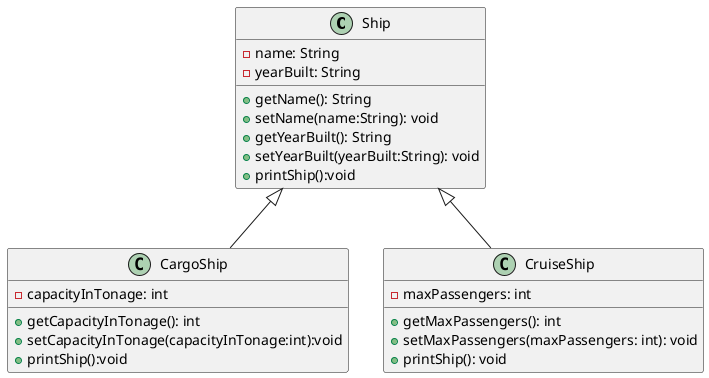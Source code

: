 @startuml
'https://plantuml.com/class-diagram

class Ship{
-name: String
-yearBuilt: String
+getName(): String
+setName(name:String): void
+getYearBuilt(): String
+setYearBuilt(yearBuilt:String): void
+printShip():void
}

class CargoShip{
-capacityInTonage: int
+getCapacityInTonage(): int
+setCapacityInTonage(capacityInTonage:int):void
+printShip():void
}

class CruiseShip{
-maxPassengers: int
+getMaxPassengers(): int
+setMaxPassengers(maxPassengers: int): void
+printShip(): void
}

Ship <|-- CargoShip
Ship <|-- CruiseShip

@enduml